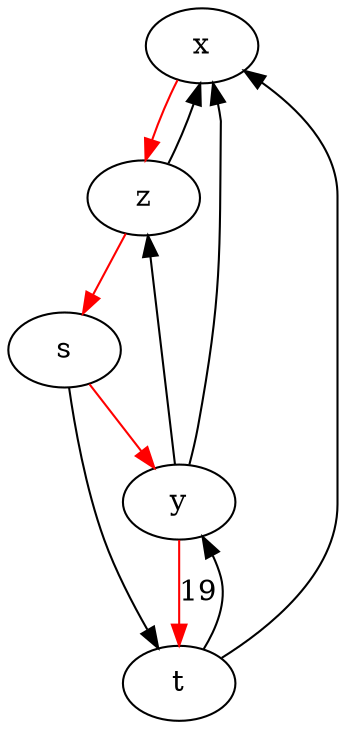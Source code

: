 digraph G {
x -> z[color=red]
z -> x
z -> s[color=red]
s -> y[color=red]
s -> t
y -> z
y -> x
y -> t[label="19",weight="19",color=red]
t -> y
t -> x
}
